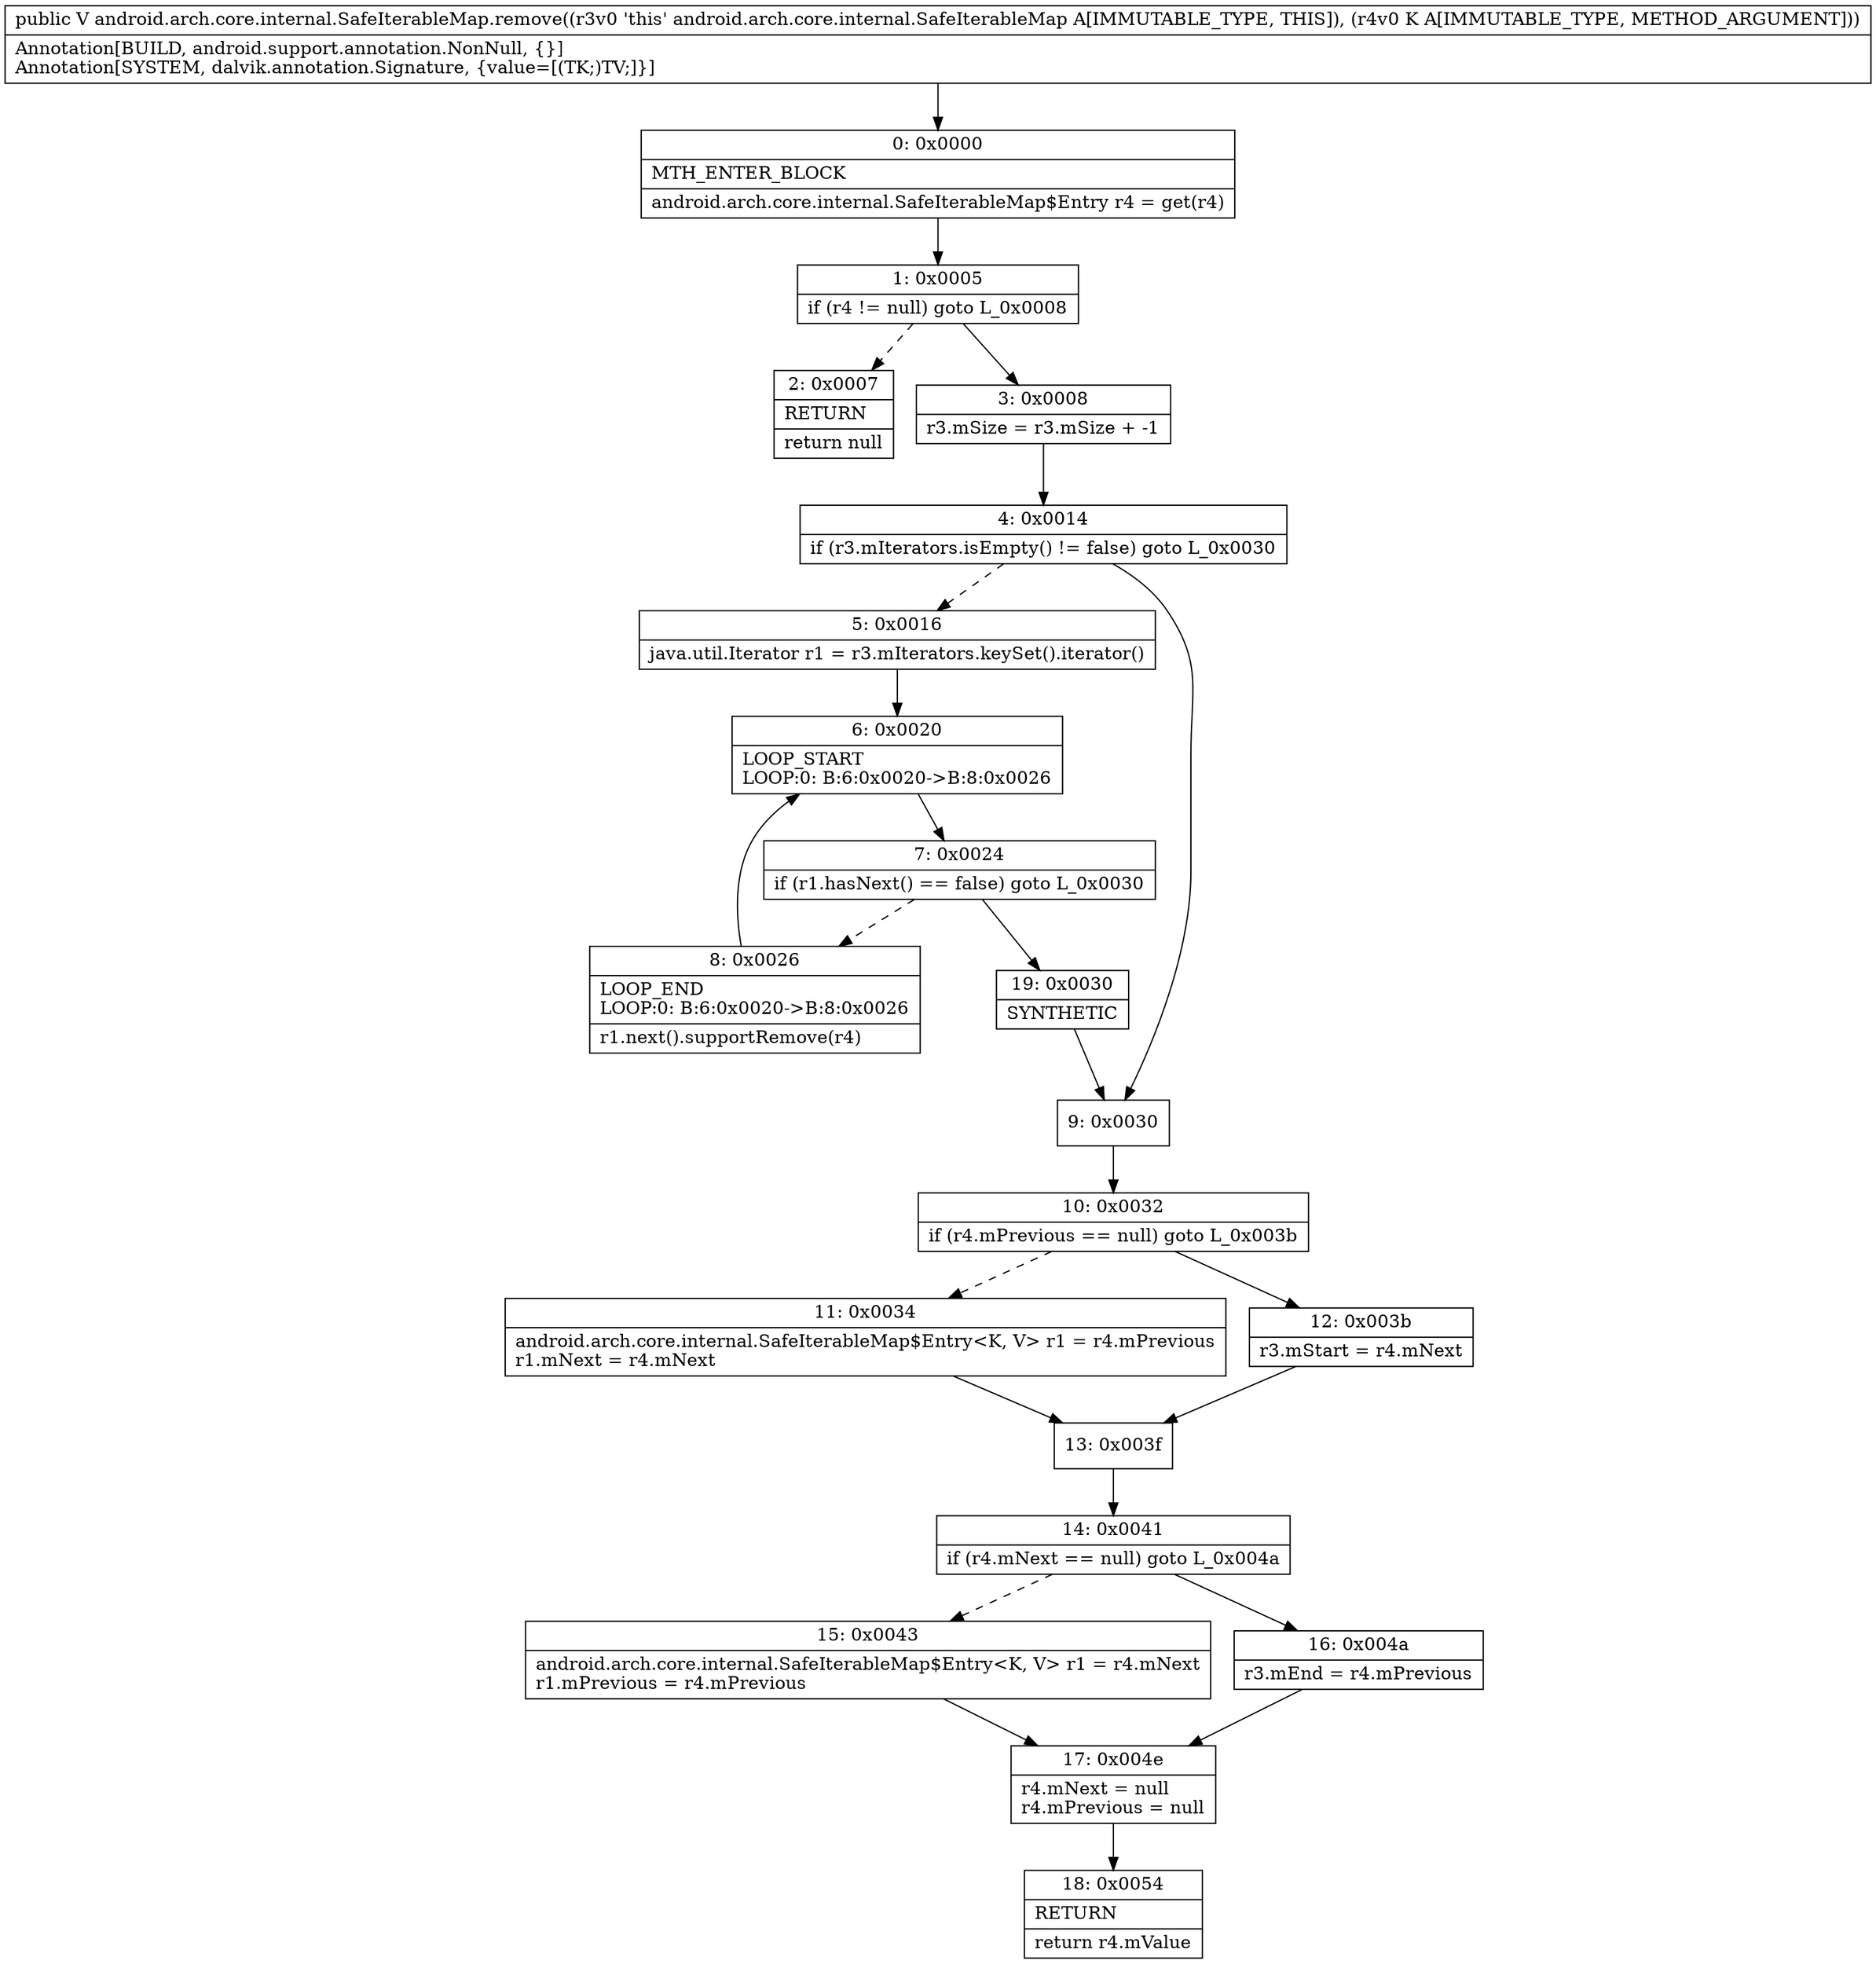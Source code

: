 digraph "CFG forandroid.arch.core.internal.SafeIterableMap.remove(Ljava\/lang\/Object;)Ljava\/lang\/Object;" {
Node_0 [shape=record,label="{0\:\ 0x0000|MTH_ENTER_BLOCK\l|android.arch.core.internal.SafeIterableMap$Entry r4 = get(r4)\l}"];
Node_1 [shape=record,label="{1\:\ 0x0005|if (r4 != null) goto L_0x0008\l}"];
Node_2 [shape=record,label="{2\:\ 0x0007|RETURN\l|return null\l}"];
Node_3 [shape=record,label="{3\:\ 0x0008|r3.mSize = r3.mSize + \-1\l}"];
Node_4 [shape=record,label="{4\:\ 0x0014|if (r3.mIterators.isEmpty() != false) goto L_0x0030\l}"];
Node_5 [shape=record,label="{5\:\ 0x0016|java.util.Iterator r1 = r3.mIterators.keySet().iterator()\l}"];
Node_6 [shape=record,label="{6\:\ 0x0020|LOOP_START\lLOOP:0: B:6:0x0020\-\>B:8:0x0026\l}"];
Node_7 [shape=record,label="{7\:\ 0x0024|if (r1.hasNext() == false) goto L_0x0030\l}"];
Node_8 [shape=record,label="{8\:\ 0x0026|LOOP_END\lLOOP:0: B:6:0x0020\-\>B:8:0x0026\l|r1.next().supportRemove(r4)\l}"];
Node_9 [shape=record,label="{9\:\ 0x0030}"];
Node_10 [shape=record,label="{10\:\ 0x0032|if (r4.mPrevious == null) goto L_0x003b\l}"];
Node_11 [shape=record,label="{11\:\ 0x0034|android.arch.core.internal.SafeIterableMap$Entry\<K, V\> r1 = r4.mPrevious\lr1.mNext = r4.mNext\l}"];
Node_12 [shape=record,label="{12\:\ 0x003b|r3.mStart = r4.mNext\l}"];
Node_13 [shape=record,label="{13\:\ 0x003f}"];
Node_14 [shape=record,label="{14\:\ 0x0041|if (r4.mNext == null) goto L_0x004a\l}"];
Node_15 [shape=record,label="{15\:\ 0x0043|android.arch.core.internal.SafeIterableMap$Entry\<K, V\> r1 = r4.mNext\lr1.mPrevious = r4.mPrevious\l}"];
Node_16 [shape=record,label="{16\:\ 0x004a|r3.mEnd = r4.mPrevious\l}"];
Node_17 [shape=record,label="{17\:\ 0x004e|r4.mNext = null\lr4.mPrevious = null\l}"];
Node_18 [shape=record,label="{18\:\ 0x0054|RETURN\l|return r4.mValue\l}"];
Node_19 [shape=record,label="{19\:\ 0x0030|SYNTHETIC\l}"];
MethodNode[shape=record,label="{public V android.arch.core.internal.SafeIterableMap.remove((r3v0 'this' android.arch.core.internal.SafeIterableMap A[IMMUTABLE_TYPE, THIS]), (r4v0 K A[IMMUTABLE_TYPE, METHOD_ARGUMENT]))  | Annotation[BUILD, android.support.annotation.NonNull, \{\}]\lAnnotation[SYSTEM, dalvik.annotation.Signature, \{value=[(TK;)TV;]\}]\l}"];
MethodNode -> Node_0;
Node_0 -> Node_1;
Node_1 -> Node_2[style=dashed];
Node_1 -> Node_3;
Node_3 -> Node_4;
Node_4 -> Node_5[style=dashed];
Node_4 -> Node_9;
Node_5 -> Node_6;
Node_6 -> Node_7;
Node_7 -> Node_8[style=dashed];
Node_7 -> Node_19;
Node_8 -> Node_6;
Node_9 -> Node_10;
Node_10 -> Node_11[style=dashed];
Node_10 -> Node_12;
Node_11 -> Node_13;
Node_12 -> Node_13;
Node_13 -> Node_14;
Node_14 -> Node_15[style=dashed];
Node_14 -> Node_16;
Node_15 -> Node_17;
Node_16 -> Node_17;
Node_17 -> Node_18;
Node_19 -> Node_9;
}

